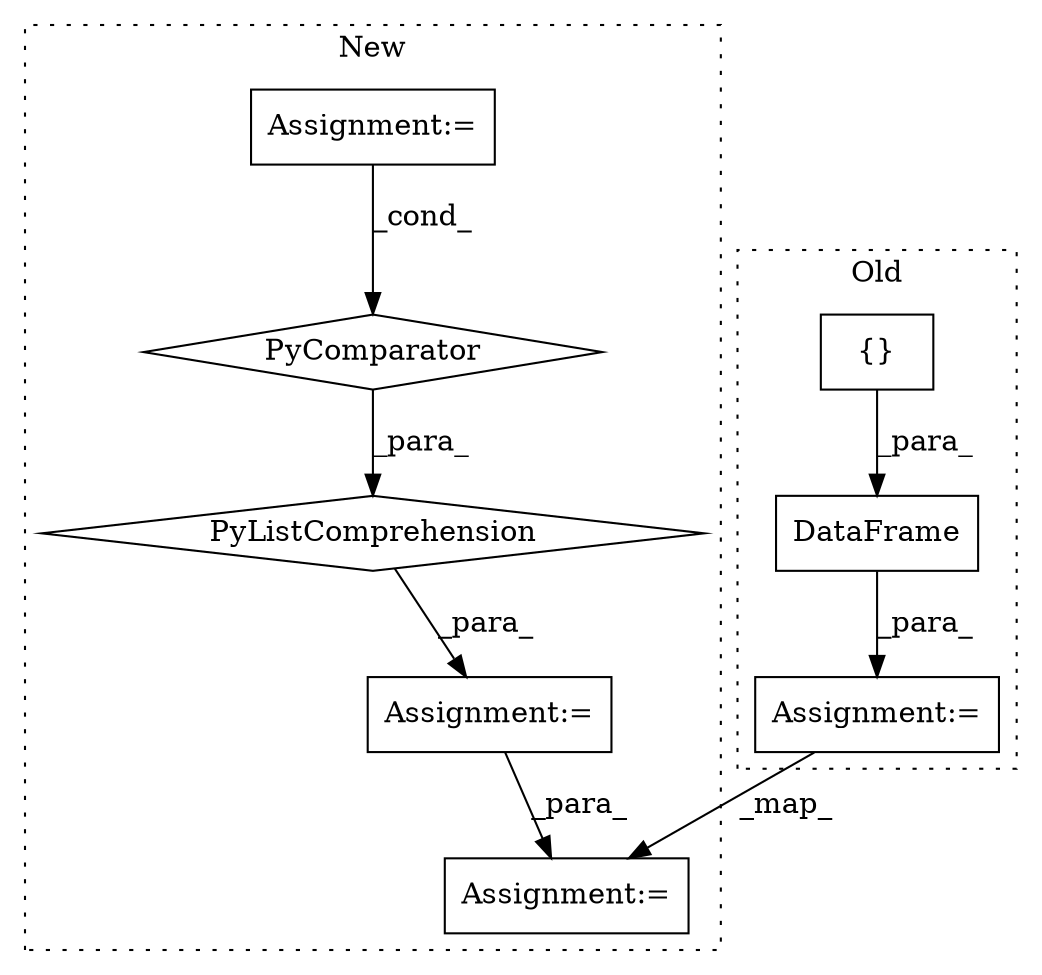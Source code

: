 digraph G {
subgraph cluster0 {
1 [label="DataFrame" a="32" s="10723,10868" l="10,1" shape="box"];
6 [label="{}" a="4" s="9935" l="2" shape="box"];
7 [label="Assignment:=" a="7" s="10893" l="1" shape="box"];
label = "Old";
style="dotted";
}
subgraph cluster1 {
2 [label="PyComparator" a="113" s="10220" l="25" shape="diamond"];
3 [label="PyListComprehension" a="109" s="10152" l="101" shape="diamond"];
4 [label="Assignment:=" a="7" s="10220" l="25" shape="box"];
5 [label="Assignment:=" a="7" s="10121" l="1" shape="box"];
8 [label="Assignment:=" a="7" s="10262" l="1" shape="box"];
label = "New";
style="dotted";
}
1 -> 7 [label="_para_"];
2 -> 3 [label="_para_"];
3 -> 5 [label="_para_"];
4 -> 2 [label="_cond_"];
5 -> 8 [label="_para_"];
6 -> 1 [label="_para_"];
7 -> 8 [label="_map_"];
}